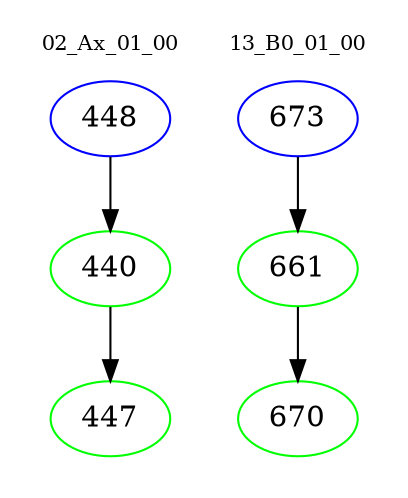 digraph{
subgraph cluster_0 {
color = white
label = "02_Ax_01_00";
fontsize=10;
T0_448 [label="448", color="blue"]
T0_448 -> T0_440 [color="black"]
T0_440 [label="440", color="green"]
T0_440 -> T0_447 [color="black"]
T0_447 [label="447", color="green"]
}
subgraph cluster_1 {
color = white
label = "13_B0_01_00";
fontsize=10;
T1_673 [label="673", color="blue"]
T1_673 -> T1_661 [color="black"]
T1_661 [label="661", color="green"]
T1_661 -> T1_670 [color="black"]
T1_670 [label="670", color="green"]
}
}
